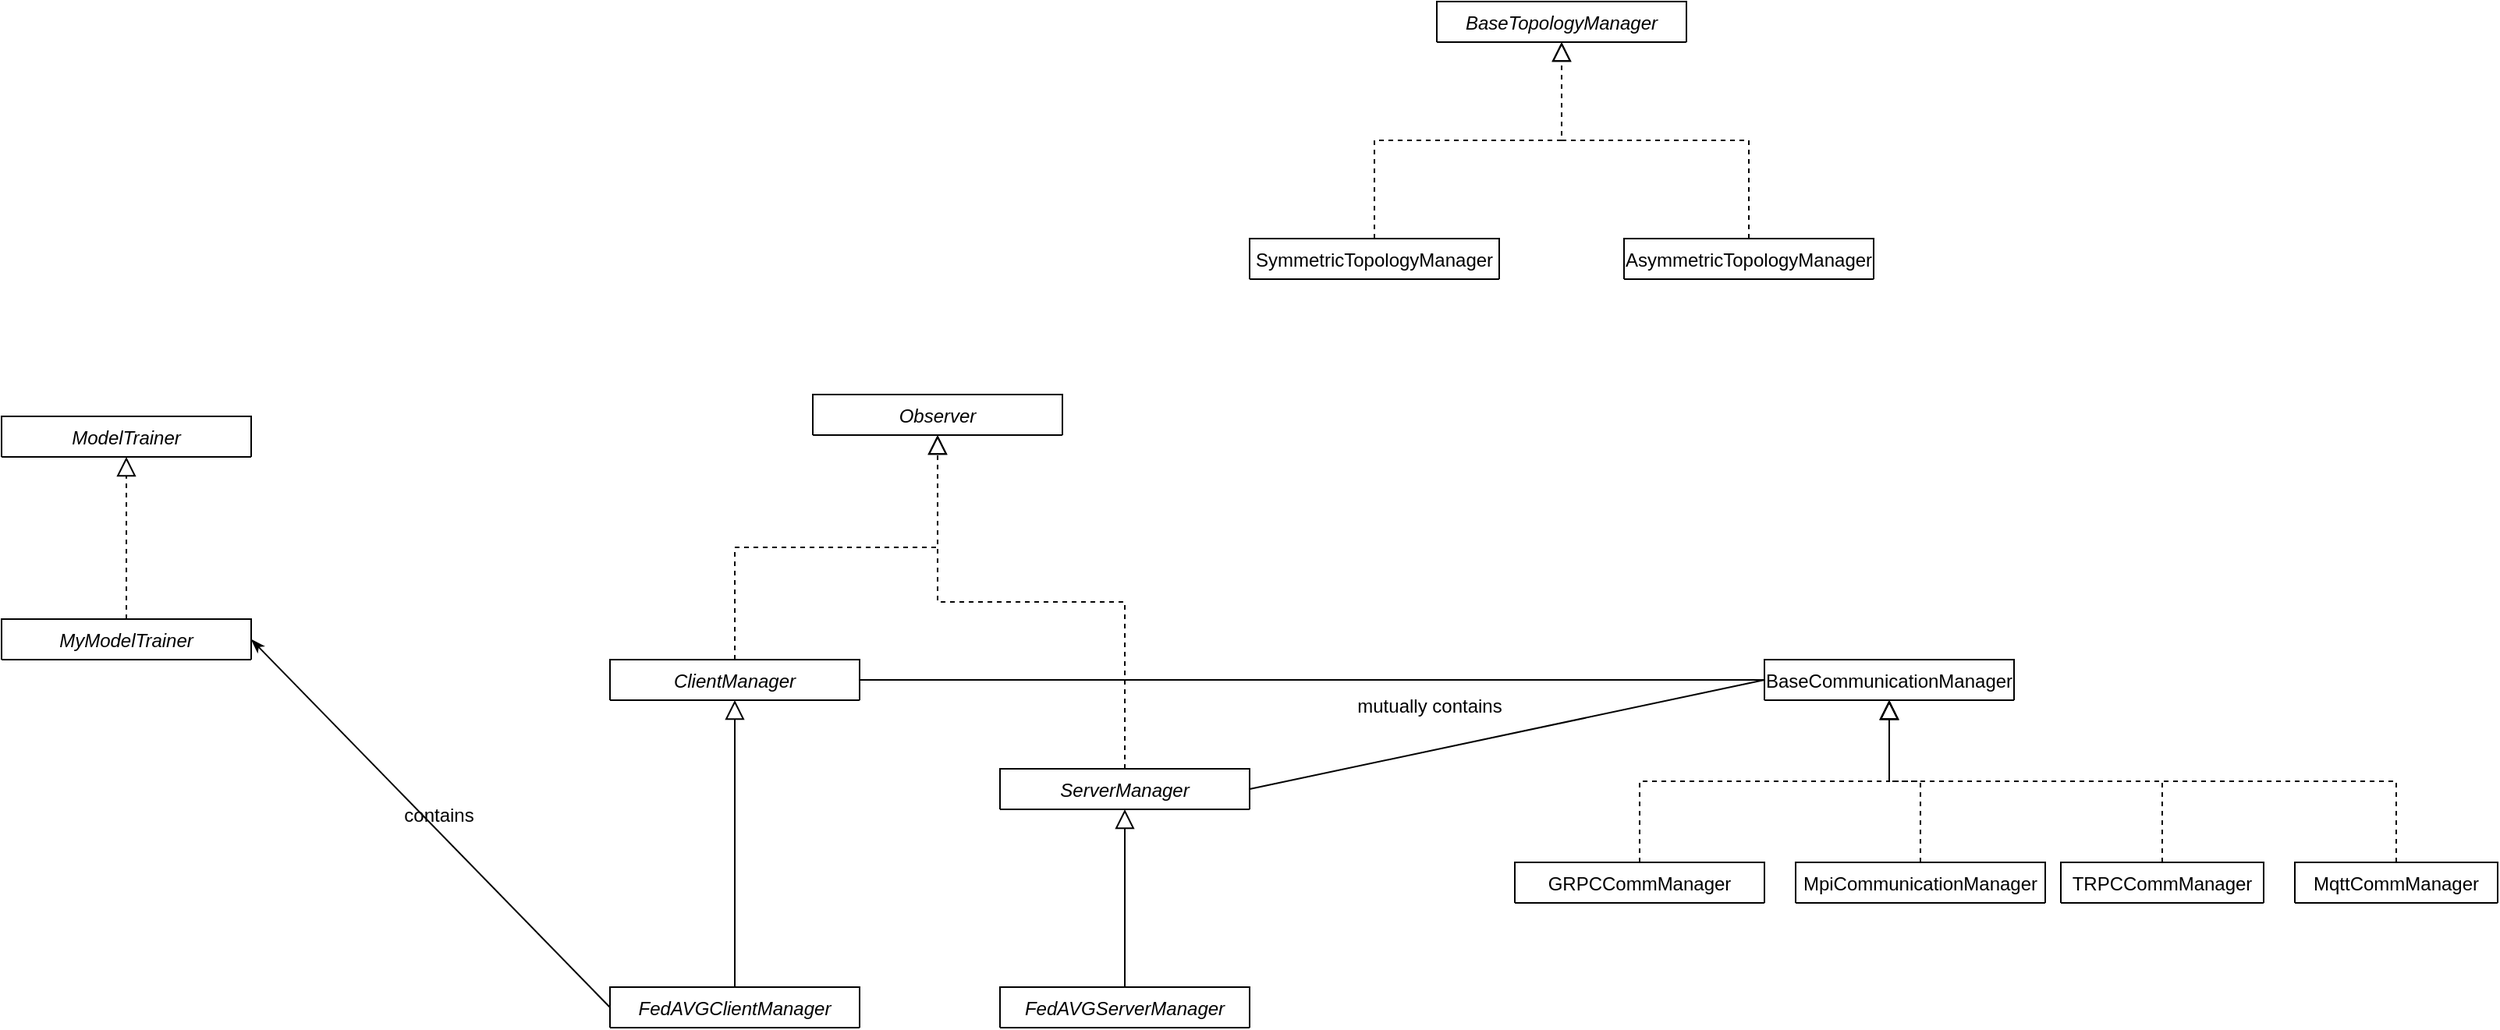 <mxfile version="15.8.6" type="github">
  <diagram id="C5RBs43oDa-KdzZeNtuy" name="Page-1">
    <mxGraphModel dx="1609" dy="468" grid="1" gridSize="10" guides="1" tooltips="1" connect="1" arrows="1" fold="1" page="1" pageScale="1" pageWidth="827" pageHeight="1169" math="0" shadow="0">
      <root>
        <mxCell id="WIyWlLk6GJQsqaUBKTNV-0" />
        <mxCell id="WIyWlLk6GJQsqaUBKTNV-1" parent="WIyWlLk6GJQsqaUBKTNV-0" />
        <mxCell id="PTaCQv_xnf1aA7OgZCq3-0" value="ModelTrainer" style="swimlane;fontStyle=2;align=center;verticalAlign=top;childLayout=stackLayout;horizontal=1;startSize=26;horizontalStack=0;resizeParent=1;resizeLast=0;collapsible=1;marginBottom=0;rounded=0;shadow=0;strokeWidth=1;" parent="WIyWlLk6GJQsqaUBKTNV-1" vertex="1" collapsed="1">
          <mxGeometry x="-440" y="764" width="160" height="26" as="geometry">
            <mxRectangle x="-400" y="710" width="160" height="290" as="alternateBounds" />
          </mxGeometry>
        </mxCell>
        <mxCell id="PTaCQv_xnf1aA7OgZCq3-1" value="model: torch.Module" style="text;align=left;verticalAlign=top;spacingLeft=4;spacingRight=4;overflow=hidden;rotatable=0;points=[[0,0.5],[1,0.5]];portConstraint=eastwest;" parent="PTaCQv_xnf1aA7OgZCq3-0" vertex="1">
          <mxGeometry y="26" width="160" height="26" as="geometry" />
        </mxCell>
        <mxCell id="PTaCQv_xnf1aA7OgZCq3-2" value="id: int" style="text;align=left;verticalAlign=top;spacingLeft=4;spacingRight=4;overflow=hidden;rotatable=0;points=[[0,0.5],[1,0.5]];portConstraint=eastwest;rounded=0;shadow=0;html=0;" parent="PTaCQv_xnf1aA7OgZCq3-0" vertex="1">
          <mxGeometry y="52" width="160" height="26" as="geometry" />
        </mxCell>
        <mxCell id="PTaCQv_xnf1aA7OgZCq3-3" value="args: dict" style="text;align=left;verticalAlign=top;spacingLeft=4;spacingRight=4;overflow=hidden;rotatable=0;points=[[0,0.5],[1,0.5]];portConstraint=eastwest;rounded=0;shadow=0;html=0;" parent="PTaCQv_xnf1aA7OgZCq3-0" vertex="1">
          <mxGeometry y="78" width="160" height="26" as="geometry" />
        </mxCell>
        <mxCell id="PTaCQv_xnf1aA7OgZCq3-4" value="" style="line;html=1;strokeWidth=1;align=left;verticalAlign=middle;spacingTop=-1;spacingLeft=3;spacingRight=3;rotatable=0;labelPosition=right;points=[];portConstraint=eastwest;" parent="PTaCQv_xnf1aA7OgZCq3-0" vertex="1">
          <mxGeometry y="104" width="160" height="8" as="geometry" />
        </mxCell>
        <mxCell id="PTaCQv_xnf1aA7OgZCq3-5" value="set_id()" style="text;align=left;verticalAlign=top;spacingLeft=4;spacingRight=4;overflow=hidden;rotatable=0;points=[[0,0.5],[1,0.5]];portConstraint=eastwest;" parent="PTaCQv_xnf1aA7OgZCq3-0" vertex="1">
          <mxGeometry y="112" width="160" height="28" as="geometry" />
        </mxCell>
        <mxCell id="PTaCQv_xnf1aA7OgZCq3-12" value="get_model_params()" style="text;align=left;verticalAlign=top;spacingLeft=4;spacingRight=4;overflow=hidden;rotatable=0;points=[[0,0.5],[1,0.5]];portConstraint=eastwest;" parent="PTaCQv_xnf1aA7OgZCq3-0" vertex="1">
          <mxGeometry y="140" width="160" height="28" as="geometry" />
        </mxCell>
        <mxCell id="PTaCQv_xnf1aA7OgZCq3-13" value="set_model_params()" style="text;align=left;verticalAlign=top;spacingLeft=4;spacingRight=4;overflow=hidden;rotatable=0;points=[[0,0.5],[1,0.5]];portConstraint=eastwest;" parent="PTaCQv_xnf1aA7OgZCq3-0" vertex="1">
          <mxGeometry y="168" width="160" height="28" as="geometry" />
        </mxCell>
        <mxCell id="PTaCQv_xnf1aA7OgZCq3-14" value="train()" style="text;align=left;verticalAlign=top;spacingLeft=4;spacingRight=4;overflow=hidden;rotatable=0;points=[[0,0.5],[1,0.5]];portConstraint=eastwest;" parent="PTaCQv_xnf1aA7OgZCq3-0" vertex="1">
          <mxGeometry y="196" width="160" height="28" as="geometry" />
        </mxCell>
        <mxCell id="PTaCQv_xnf1aA7OgZCq3-15" value="test()" style="text;align=left;verticalAlign=top;spacingLeft=4;spacingRight=4;overflow=hidden;rotatable=0;points=[[0,0.5],[1,0.5]];portConstraint=eastwest;" parent="PTaCQv_xnf1aA7OgZCq3-0" vertex="1">
          <mxGeometry y="224" width="160" height="28" as="geometry" />
        </mxCell>
        <mxCell id="PTaCQv_xnf1aA7OgZCq3-16" value="test_on_the_server()" style="text;align=left;verticalAlign=top;spacingLeft=4;spacingRight=4;overflow=hidden;rotatable=0;points=[[0,0.5],[1,0.5]];portConstraint=eastwest;" parent="PTaCQv_xnf1aA7OgZCq3-0" vertex="1">
          <mxGeometry y="252" width="160" height="28" as="geometry" />
        </mxCell>
        <mxCell id="PTaCQv_xnf1aA7OgZCq3-17" value="BaseTopologyManager" style="swimlane;fontStyle=2;align=center;verticalAlign=top;childLayout=stackLayout;horizontal=1;startSize=26;horizontalStack=0;resizeParent=1;resizeLast=0;collapsible=1;marginBottom=0;rounded=0;shadow=0;strokeWidth=1;" parent="WIyWlLk6GJQsqaUBKTNV-1" vertex="1" collapsed="1">
          <mxGeometry x="480" y="498" width="160" height="26" as="geometry">
            <mxRectangle x="480" y="498" width="160" height="172" as="alternateBounds" />
          </mxGeometry>
        </mxCell>
        <mxCell id="PTaCQv_xnf1aA7OgZCq3-21" value="" style="line;html=1;strokeWidth=1;align=left;verticalAlign=middle;spacingTop=-1;spacingLeft=3;spacingRight=3;rotatable=0;labelPosition=right;points=[];portConstraint=eastwest;" parent="PTaCQv_xnf1aA7OgZCq3-17" vertex="1">
          <mxGeometry y="26" width="160" height="8" as="geometry" />
        </mxCell>
        <mxCell id="PTaCQv_xnf1aA7OgZCq3-22" value="generate_topology()" style="text;align=left;verticalAlign=top;spacingLeft=4;spacingRight=4;overflow=hidden;rotatable=0;points=[[0,0.5],[1,0.5]];portConstraint=eastwest;" parent="PTaCQv_xnf1aA7OgZCq3-17" vertex="1">
          <mxGeometry y="34" width="160" height="26" as="geometry" />
        </mxCell>
        <mxCell id="PTaCQv_xnf1aA7OgZCq3-23" value="get_in_neighbor_idx_list()" style="text;align=left;verticalAlign=top;spacingLeft=4;spacingRight=4;overflow=hidden;rotatable=0;points=[[0,0.5],[1,0.5]];portConstraint=eastwest;" parent="PTaCQv_xnf1aA7OgZCq3-17" vertex="1">
          <mxGeometry y="60" width="160" height="26" as="geometry" />
        </mxCell>
        <mxCell id="PTaCQv_xnf1aA7OgZCq3-24" value="get_out_neighbor_idx_list()" style="text;align=left;verticalAlign=top;spacingLeft=4;spacingRight=4;overflow=hidden;rotatable=0;points=[[0,0.5],[1,0.5]];portConstraint=eastwest;" parent="PTaCQv_xnf1aA7OgZCq3-17" vertex="1">
          <mxGeometry y="86" width="160" height="26" as="geometry" />
        </mxCell>
        <mxCell id="PTaCQv_xnf1aA7OgZCq3-25" value="get_in_neighbor_weights()" style="text;align=left;verticalAlign=top;spacingLeft=4;spacingRight=4;overflow=hidden;rotatable=0;points=[[0,0.5],[1,0.5]];portConstraint=eastwest;" parent="PTaCQv_xnf1aA7OgZCq3-17" vertex="1">
          <mxGeometry y="112" width="160" height="26" as="geometry" />
        </mxCell>
        <mxCell id="PTaCQv_xnf1aA7OgZCq3-26" value="get_out_neighbor_weights()" style="text;align=left;verticalAlign=top;spacingLeft=4;spacingRight=4;overflow=hidden;rotatable=0;points=[[0,0.5],[1,0.5]];portConstraint=eastwest;" parent="PTaCQv_xnf1aA7OgZCq3-17" vertex="1">
          <mxGeometry y="138" width="160" height="26" as="geometry" />
        </mxCell>
        <mxCell id="PTaCQv_xnf1aA7OgZCq3-27" value="SymmetricTopologyManager" style="swimlane;fontStyle=0;align=center;verticalAlign=top;childLayout=stackLayout;horizontal=1;startSize=26;horizontalStack=0;resizeParent=1;resizeLast=0;collapsible=1;marginBottom=0;rounded=0;shadow=0;strokeWidth=1;" parent="WIyWlLk6GJQsqaUBKTNV-1" vertex="1" collapsed="1">
          <mxGeometry x="360" y="650" width="160" height="26" as="geometry">
            <mxRectangle x="360" y="650" width="160" height="120" as="alternateBounds" />
          </mxGeometry>
        </mxCell>
        <mxCell id="PTaCQv_xnf1aA7OgZCq3-28" value="n: int" style="text;align=left;verticalAlign=top;spacingLeft=4;spacingRight=4;overflow=hidden;rotatable=0;points=[[0,0.5],[1,0.5]];portConstraint=eastwest;" parent="PTaCQv_xnf1aA7OgZCq3-27" vertex="1">
          <mxGeometry y="26" width="160" height="26" as="geometry" />
        </mxCell>
        <mxCell id="PTaCQv_xnf1aA7OgZCq3-29" value="neighbor_num: int" style="text;align=left;verticalAlign=top;spacingLeft=4;spacingRight=4;overflow=hidden;rotatable=0;points=[[0,0.5],[1,0.5]];portConstraint=eastwest;rounded=0;shadow=0;html=0;" parent="PTaCQv_xnf1aA7OgZCq3-27" vertex="1">
          <mxGeometry y="52" width="160" height="26" as="geometry" />
        </mxCell>
        <mxCell id="PTaCQv_xnf1aA7OgZCq3-40" value="topology: 2d-array" style="text;align=left;verticalAlign=top;spacingLeft=4;spacingRight=4;overflow=hidden;rotatable=0;points=[[0,0.5],[1,0.5]];portConstraint=eastwest;rounded=0;shadow=0;html=0;" parent="PTaCQv_xnf1aA7OgZCq3-27" vertex="1">
          <mxGeometry y="78" width="160" height="26" as="geometry" />
        </mxCell>
        <mxCell id="PTaCQv_xnf1aA7OgZCq3-30" value="" style="line;html=1;strokeWidth=1;align=left;verticalAlign=middle;spacingTop=-1;spacingLeft=3;spacingRight=3;rotatable=0;labelPosition=right;points=[];portConstraint=eastwest;" parent="PTaCQv_xnf1aA7OgZCq3-27" vertex="1">
          <mxGeometry y="104" width="160" height="16" as="geometry" />
        </mxCell>
        <mxCell id="PTaCQv_xnf1aA7OgZCq3-33" value="" style="endArrow=block;endSize=10;endFill=0;shadow=0;strokeWidth=1;rounded=0;edgeStyle=elbowEdgeStyle;elbow=vertical;exitX=0.5;exitY=0;exitDx=0;exitDy=0;entryX=0.5;entryY=1;entryDx=0;entryDy=0;dashed=1;" parent="WIyWlLk6GJQsqaUBKTNV-1" source="PTaCQv_xnf1aA7OgZCq3-27" target="PTaCQv_xnf1aA7OgZCq3-17" edge="1">
          <mxGeometry width="160" relative="1" as="geometry">
            <mxPoint x="460" y="626" as="sourcePoint" />
            <mxPoint x="560" y="524" as="targetPoint" />
          </mxGeometry>
        </mxCell>
        <mxCell id="PTaCQv_xnf1aA7OgZCq3-41" value="AsymmetricTopologyManager" style="swimlane;fontStyle=0;align=center;verticalAlign=top;childLayout=stackLayout;horizontal=1;startSize=26;horizontalStack=0;resizeParent=1;resizeLast=0;collapsible=1;marginBottom=0;rounded=0;shadow=0;strokeWidth=1;" parent="WIyWlLk6GJQsqaUBKTNV-1" vertex="1" collapsed="1">
          <mxGeometry x="600" y="650" width="160" height="26" as="geometry">
            <mxRectangle x="620" y="650" width="180" height="150" as="alternateBounds" />
          </mxGeometry>
        </mxCell>
        <mxCell id="PTaCQv_xnf1aA7OgZCq3-42" value="n: int" style="text;align=left;verticalAlign=top;spacingLeft=4;spacingRight=4;overflow=hidden;rotatable=0;points=[[0,0.5],[1,0.5]];portConstraint=eastwest;" parent="PTaCQv_xnf1aA7OgZCq3-41" vertex="1">
          <mxGeometry y="26" width="160" height="26" as="geometry" />
        </mxCell>
        <mxCell id="PTaCQv_xnf1aA7OgZCq3-43" value="undirected_neighbor_num: int" style="text;align=left;verticalAlign=top;spacingLeft=4;spacingRight=4;overflow=hidden;rotatable=0;points=[[0,0.5],[1,0.5]];portConstraint=eastwest;rounded=0;shadow=0;html=0;" parent="PTaCQv_xnf1aA7OgZCq3-41" vertex="1">
          <mxGeometry y="52" width="160" height="26" as="geometry" />
        </mxCell>
        <mxCell id="PTaCQv_xnf1aA7OgZCq3-44" value="out_directed_neighbor: int" style="text;align=left;verticalAlign=top;spacingLeft=4;spacingRight=4;overflow=hidden;rotatable=0;points=[[0,0.5],[1,0.5]];portConstraint=eastwest;rounded=0;shadow=0;html=0;" parent="PTaCQv_xnf1aA7OgZCq3-41" vertex="1">
          <mxGeometry y="78" width="160" height="26" as="geometry" />
        </mxCell>
        <mxCell id="PTaCQv_xnf1aA7OgZCq3-46" value="topology: 2d-array" style="text;align=left;verticalAlign=top;spacingLeft=4;spacingRight=4;overflow=hidden;rotatable=0;points=[[0,0.5],[1,0.5]];portConstraint=eastwest;rounded=0;shadow=0;html=0;" parent="PTaCQv_xnf1aA7OgZCq3-41" vertex="1">
          <mxGeometry y="104" width="160" height="26" as="geometry" />
        </mxCell>
        <mxCell id="PTaCQv_xnf1aA7OgZCq3-45" value="" style="line;html=1;strokeWidth=1;align=left;verticalAlign=middle;spacingTop=-1;spacingLeft=3;spacingRight=3;rotatable=0;labelPosition=right;points=[];portConstraint=eastwest;" parent="PTaCQv_xnf1aA7OgZCq3-41" vertex="1">
          <mxGeometry y="130" width="160" height="10" as="geometry" />
        </mxCell>
        <mxCell id="PTaCQv_xnf1aA7OgZCq3-49" value="" style="endArrow=block;endSize=10;endFill=0;shadow=0;strokeWidth=1;rounded=0;edgeStyle=elbowEdgeStyle;elbow=vertical;entryX=0.5;entryY=1;entryDx=0;entryDy=0;exitX=0.5;exitY=0;exitDx=0;exitDy=0;dashed=1;" parent="WIyWlLk6GJQsqaUBKTNV-1" source="PTaCQv_xnf1aA7OgZCq3-41" target="PTaCQv_xnf1aA7OgZCq3-17" edge="1">
          <mxGeometry width="160" relative="1" as="geometry">
            <mxPoint x="760" y="532" as="sourcePoint" />
            <mxPoint x="650" y="430" as="targetPoint" />
          </mxGeometry>
        </mxCell>
        <mxCell id="PTaCQv_xnf1aA7OgZCq3-51" value="Observer" style="swimlane;fontStyle=2;align=center;verticalAlign=top;childLayout=stackLayout;horizontal=1;startSize=26;horizontalStack=0;resizeParent=1;resizeLast=0;collapsible=1;marginBottom=0;rounded=0;shadow=0;strokeWidth=1;" parent="WIyWlLk6GJQsqaUBKTNV-1" vertex="1" collapsed="1">
          <mxGeometry x="80" y="750" width="160" height="26" as="geometry">
            <mxRectangle x="80" y="750" width="280" height="70" as="alternateBounds" />
          </mxGeometry>
        </mxCell>
        <mxCell id="PTaCQv_xnf1aA7OgZCq3-55" value="" style="line;html=1;strokeWidth=1;align=left;verticalAlign=middle;spacingTop=-1;spacingLeft=3;spacingRight=3;rotatable=0;labelPosition=right;points=[];portConstraint=eastwest;" parent="PTaCQv_xnf1aA7OgZCq3-51" vertex="1">
          <mxGeometry y="26" width="160" height="8" as="geometry" />
        </mxCell>
        <mxCell id="PTaCQv_xnf1aA7OgZCq3-56" value="receive_message(msg_type, msg_params): none" style="text;align=left;verticalAlign=top;spacingLeft=4;spacingRight=4;overflow=hidden;rotatable=0;points=[[0,0.5],[1,0.5]];portConstraint=eastwest;" parent="PTaCQv_xnf1aA7OgZCq3-51" vertex="1">
          <mxGeometry y="34" width="160" height="26" as="geometry" />
        </mxCell>
        <mxCell id="Qpw3DidLV93G0ue6ns1y-76" style="edgeStyle=none;rounded=0;orthogonalLoop=1;jettySize=auto;html=1;exitX=1;exitY=0.5;exitDx=0;exitDy=0;entryX=0;entryY=0.5;entryDx=0;entryDy=0;endArrow=none;endFill=0;" edge="1" parent="WIyWlLk6GJQsqaUBKTNV-1" source="PTaCQv_xnf1aA7OgZCq3-57" target="Qpw3DidLV93G0ue6ns1y-15">
          <mxGeometry relative="1" as="geometry" />
        </mxCell>
        <mxCell id="PTaCQv_xnf1aA7OgZCq3-57" value="ClientManager" style="swimlane;fontStyle=2;align=center;verticalAlign=top;childLayout=stackLayout;horizontal=1;startSize=26;horizontalStack=0;resizeParent=1;resizeLast=0;collapsible=1;marginBottom=0;rounded=0;shadow=0;strokeWidth=1;" parent="WIyWlLk6GJQsqaUBKTNV-1" vertex="1" collapsed="1">
          <mxGeometry x="-50" y="920" width="160" height="26" as="geometry">
            <mxRectangle x="-50" y="920" width="250" height="420" as="alternateBounds" />
          </mxGeometry>
        </mxCell>
        <mxCell id="PTaCQv_xnf1aA7OgZCq3-58" value="args: dict" style="text;align=left;verticalAlign=top;spacingLeft=4;spacingRight=4;overflow=hidden;rotatable=0;points=[[0,0.5],[1,0.5]];portConstraint=eastwest;" parent="PTaCQv_xnf1aA7OgZCq3-57" vertex="1">
          <mxGeometry y="26" width="160" height="26" as="geometry" />
        </mxCell>
        <mxCell id="PTaCQv_xnf1aA7OgZCq3-59" value="size: int" style="text;align=left;verticalAlign=top;spacingLeft=4;spacingRight=4;overflow=hidden;rotatable=0;points=[[0,0.5],[1,0.5]];portConstraint=eastwest;rounded=0;shadow=0;html=0;" parent="PTaCQv_xnf1aA7OgZCq3-57" vertex="1">
          <mxGeometry y="52" width="160" height="26" as="geometry" />
        </mxCell>
        <mxCell id="PTaCQv_xnf1aA7OgZCq3-60" value="rank: int" style="text;align=left;verticalAlign=top;spacingLeft=4;spacingRight=4;overflow=hidden;rotatable=0;points=[[0,0.5],[1,0.5]];portConstraint=eastwest;rounded=0;shadow=0;html=0;" parent="PTaCQv_xnf1aA7OgZCq3-57" vertex="1">
          <mxGeometry y="78" width="160" height="26" as="geometry" />
        </mxCell>
        <mxCell id="PTaCQv_xnf1aA7OgZCq3-64" value="backend: str" style="text;align=left;verticalAlign=top;spacingLeft=4;spacingRight=4;overflow=hidden;rotatable=0;points=[[0,0.5],[1,0.5]];portConstraint=eastwest;rounded=0;shadow=0;html=0;" parent="PTaCQv_xnf1aA7OgZCq3-57" vertex="1">
          <mxGeometry y="104" width="160" height="26" as="geometry" />
        </mxCell>
        <mxCell id="PTaCQv_xnf1aA7OgZCq3-72" value="com_manager: obj" style="text;align=left;verticalAlign=top;spacingLeft=4;spacingRight=4;overflow=hidden;rotatable=0;points=[[0,0.5],[1,0.5]];portConstraint=eastwest;rounded=0;shadow=0;html=0;" parent="PTaCQv_xnf1aA7OgZCq3-57" vertex="1">
          <mxGeometry y="130" width="160" height="26" as="geometry" />
        </mxCell>
        <mxCell id="PTaCQv_xnf1aA7OgZCq3-73" value="message_handler_dict: dict" style="text;align=left;verticalAlign=top;spacingLeft=4;spacingRight=4;overflow=hidden;rotatable=0;points=[[0,0.5],[1,0.5]];portConstraint=eastwest;rounded=0;shadow=0;html=0;" parent="PTaCQv_xnf1aA7OgZCq3-57" vertex="1">
          <mxGeometry y="156" width="160" height="26" as="geometry" />
        </mxCell>
        <mxCell id="PTaCQv_xnf1aA7OgZCq3-61" value="" style="line;html=1;strokeWidth=1;align=left;verticalAlign=middle;spacingTop=-1;spacingLeft=3;spacingRight=3;rotatable=0;labelPosition=right;points=[];portConstraint=eastwest;" parent="PTaCQv_xnf1aA7OgZCq3-57" vertex="1">
          <mxGeometry y="182" width="160" height="8" as="geometry" />
        </mxCell>
        <mxCell id="PTaCQv_xnf1aA7OgZCq3-62" value="run(): none" style="text;align=left;verticalAlign=top;spacingLeft=4;spacingRight=4;overflow=hidden;rotatable=0;points=[[0,0.5],[1,0.5]];portConstraint=eastwest;" parent="PTaCQv_xnf1aA7OgZCq3-57" vertex="1">
          <mxGeometry y="190" width="160" height="30" as="geometry" />
        </mxCell>
        <mxCell id="PTaCQv_xnf1aA7OgZCq3-74" value="get_sender_id(): int" style="text;align=left;verticalAlign=top;spacingLeft=4;spacingRight=4;overflow=hidden;rotatable=0;points=[[0,0.5],[1,0.5]];portConstraint=eastwest;" parent="PTaCQv_xnf1aA7OgZCq3-57" vertex="1">
          <mxGeometry y="220" width="160" height="30" as="geometry" />
        </mxCell>
        <mxCell id="PTaCQv_xnf1aA7OgZCq3-75" value="receive_message(&#xa;    msg_type, &#xa;    msg_params): none" style="text;align=left;verticalAlign=top;spacingLeft=4;spacingRight=4;overflow=hidden;rotatable=0;points=[[0,0.5],[1,0.5]];portConstraint=eastwest;" parent="PTaCQv_xnf1aA7OgZCq3-57" vertex="1">
          <mxGeometry y="250" width="160" height="60" as="geometry" />
        </mxCell>
        <mxCell id="PTaCQv_xnf1aA7OgZCq3-76" value="send_message(&#xa;    message): none" style="text;align=left;verticalAlign=top;spacingLeft=4;spacingRight=4;overflow=hidden;rotatable=0;points=[[0,0.5],[1,0.5]];portConstraint=eastwest;" parent="PTaCQv_xnf1aA7OgZCq3-57" vertex="1">
          <mxGeometry y="310" width="160" height="40" as="geometry" />
        </mxCell>
        <mxCell id="PTaCQv_xnf1aA7OgZCq3-77" value="register_message_receive_handlers(): none" style="text;align=left;verticalAlign=top;spacingLeft=4;spacingRight=4;overflow=hidden;rotatable=0;points=[[0,0.5],[1,0.5]];portConstraint=eastwest;" parent="PTaCQv_xnf1aA7OgZCq3-57" vertex="1">
          <mxGeometry y="350" width="160" height="30" as="geometry" />
        </mxCell>
        <mxCell id="PTaCQv_xnf1aA7OgZCq3-78" value="finish(): none" style="text;align=left;verticalAlign=top;spacingLeft=4;spacingRight=4;overflow=hidden;rotatable=0;points=[[0,0.5],[1,0.5]];portConstraint=eastwest;" parent="PTaCQv_xnf1aA7OgZCq3-57" vertex="1">
          <mxGeometry y="380" width="160" height="30" as="geometry" />
        </mxCell>
        <mxCell id="PTaCQv_xnf1aA7OgZCq3-63" value="" style="endArrow=block;endSize=10;endFill=0;shadow=0;strokeWidth=1;rounded=0;edgeStyle=elbowEdgeStyle;elbow=vertical;exitX=0.5;exitY=0;exitDx=0;exitDy=0;entryX=0.5;entryY=1;entryDx=0;entryDy=0;dashed=1;" parent="WIyWlLk6GJQsqaUBKTNV-1" source="PTaCQv_xnf1aA7OgZCq3-57" target="PTaCQv_xnf1aA7OgZCq3-51" edge="1">
          <mxGeometry width="160" relative="1" as="geometry">
            <mxPoint x="430" y="966" as="sourcePoint" />
            <mxPoint x="550" y="840" as="targetPoint" />
          </mxGeometry>
        </mxCell>
        <mxCell id="Qpw3DidLV93G0ue6ns1y-77" style="edgeStyle=none;rounded=0;orthogonalLoop=1;jettySize=auto;html=1;exitX=1;exitY=0.5;exitDx=0;exitDy=0;entryX=0;entryY=0.5;entryDx=0;entryDy=0;endArrow=none;endFill=0;" edge="1" parent="WIyWlLk6GJQsqaUBKTNV-1" source="Qpw3DidLV93G0ue6ns1y-0" target="Qpw3DidLV93G0ue6ns1y-15">
          <mxGeometry relative="1" as="geometry" />
        </mxCell>
        <mxCell id="Qpw3DidLV93G0ue6ns1y-0" value="ServerManager" style="swimlane;fontStyle=2;align=center;verticalAlign=top;childLayout=stackLayout;horizontal=1;startSize=26;horizontalStack=0;resizeParent=1;resizeLast=0;collapsible=1;marginBottom=0;rounded=0;shadow=0;strokeWidth=1;" vertex="1" collapsed="1" parent="WIyWlLk6GJQsqaUBKTNV-1">
          <mxGeometry x="200" y="990" width="160" height="26" as="geometry">
            <mxRectangle x="200" y="990" width="250" height="420" as="alternateBounds" />
          </mxGeometry>
        </mxCell>
        <mxCell id="Qpw3DidLV93G0ue6ns1y-1" value="args: dict" style="text;align=left;verticalAlign=top;spacingLeft=4;spacingRight=4;overflow=hidden;rotatable=0;points=[[0,0.5],[1,0.5]];portConstraint=eastwest;" vertex="1" parent="Qpw3DidLV93G0ue6ns1y-0">
          <mxGeometry y="26" width="160" height="26" as="geometry" />
        </mxCell>
        <mxCell id="Qpw3DidLV93G0ue6ns1y-2" value="size: int" style="text;align=left;verticalAlign=top;spacingLeft=4;spacingRight=4;overflow=hidden;rotatable=0;points=[[0,0.5],[1,0.5]];portConstraint=eastwest;rounded=0;shadow=0;html=0;" vertex="1" parent="Qpw3DidLV93G0ue6ns1y-0">
          <mxGeometry y="52" width="160" height="26" as="geometry" />
        </mxCell>
        <mxCell id="Qpw3DidLV93G0ue6ns1y-3" value="rank: int" style="text;align=left;verticalAlign=top;spacingLeft=4;spacingRight=4;overflow=hidden;rotatable=0;points=[[0,0.5],[1,0.5]];portConstraint=eastwest;rounded=0;shadow=0;html=0;" vertex="1" parent="Qpw3DidLV93G0ue6ns1y-0">
          <mxGeometry y="78" width="160" height="26" as="geometry" />
        </mxCell>
        <mxCell id="Qpw3DidLV93G0ue6ns1y-4" value="backend: str" style="text;align=left;verticalAlign=top;spacingLeft=4;spacingRight=4;overflow=hidden;rotatable=0;points=[[0,0.5],[1,0.5]];portConstraint=eastwest;rounded=0;shadow=0;html=0;" vertex="1" parent="Qpw3DidLV93G0ue6ns1y-0">
          <mxGeometry y="104" width="160" height="26" as="geometry" />
        </mxCell>
        <mxCell id="Qpw3DidLV93G0ue6ns1y-5" value="com_manager: obj" style="text;align=left;verticalAlign=top;spacingLeft=4;spacingRight=4;overflow=hidden;rotatable=0;points=[[0,0.5],[1,0.5]];portConstraint=eastwest;rounded=0;shadow=0;html=0;" vertex="1" parent="Qpw3DidLV93G0ue6ns1y-0">
          <mxGeometry y="130" width="160" height="26" as="geometry" />
        </mxCell>
        <mxCell id="Qpw3DidLV93G0ue6ns1y-6" value="message_handler_dict: dict" style="text;align=left;verticalAlign=top;spacingLeft=4;spacingRight=4;overflow=hidden;rotatable=0;points=[[0,0.5],[1,0.5]];portConstraint=eastwest;rounded=0;shadow=0;html=0;" vertex="1" parent="Qpw3DidLV93G0ue6ns1y-0">
          <mxGeometry y="156" width="160" height="26" as="geometry" />
        </mxCell>
        <mxCell id="Qpw3DidLV93G0ue6ns1y-7" value="" style="line;html=1;strokeWidth=1;align=left;verticalAlign=middle;spacingTop=-1;spacingLeft=3;spacingRight=3;rotatable=0;labelPosition=right;points=[];portConstraint=eastwest;" vertex="1" parent="Qpw3DidLV93G0ue6ns1y-0">
          <mxGeometry y="182" width="160" height="8" as="geometry" />
        </mxCell>
        <mxCell id="Qpw3DidLV93G0ue6ns1y-8" value="run(): none" style="text;align=left;verticalAlign=top;spacingLeft=4;spacingRight=4;overflow=hidden;rotatable=0;points=[[0,0.5],[1,0.5]];portConstraint=eastwest;" vertex="1" parent="Qpw3DidLV93G0ue6ns1y-0">
          <mxGeometry y="190" width="160" height="30" as="geometry" />
        </mxCell>
        <mxCell id="Qpw3DidLV93G0ue6ns1y-9" value="get_sender_id(): int" style="text;align=left;verticalAlign=top;spacingLeft=4;spacingRight=4;overflow=hidden;rotatable=0;points=[[0,0.5],[1,0.5]];portConstraint=eastwest;" vertex="1" parent="Qpw3DidLV93G0ue6ns1y-0">
          <mxGeometry y="220" width="160" height="30" as="geometry" />
        </mxCell>
        <mxCell id="Qpw3DidLV93G0ue6ns1y-10" value="receive_message(&#xa;    msg_type, &#xa;    msg_params): none" style="text;align=left;verticalAlign=top;spacingLeft=4;spacingRight=4;overflow=hidden;rotatable=0;points=[[0,0.5],[1,0.5]];portConstraint=eastwest;" vertex="1" parent="Qpw3DidLV93G0ue6ns1y-0">
          <mxGeometry y="250" width="160" height="60" as="geometry" />
        </mxCell>
        <mxCell id="Qpw3DidLV93G0ue6ns1y-11" value="send_message(&#xa;    message): none" style="text;align=left;verticalAlign=top;spacingLeft=4;spacingRight=4;overflow=hidden;rotatable=0;points=[[0,0.5],[1,0.5]];portConstraint=eastwest;" vertex="1" parent="Qpw3DidLV93G0ue6ns1y-0">
          <mxGeometry y="310" width="160" height="40" as="geometry" />
        </mxCell>
        <mxCell id="Qpw3DidLV93G0ue6ns1y-12" value="register_message_receive_handlers(): none" style="text;align=left;verticalAlign=top;spacingLeft=4;spacingRight=4;overflow=hidden;rotatable=0;points=[[0,0.5],[1,0.5]];portConstraint=eastwest;" vertex="1" parent="Qpw3DidLV93G0ue6ns1y-0">
          <mxGeometry y="350" width="160" height="30" as="geometry" />
        </mxCell>
        <mxCell id="Qpw3DidLV93G0ue6ns1y-13" value="finish(): none" style="text;align=left;verticalAlign=top;spacingLeft=4;spacingRight=4;overflow=hidden;rotatable=0;points=[[0,0.5],[1,0.5]];portConstraint=eastwest;" vertex="1" parent="Qpw3DidLV93G0ue6ns1y-0">
          <mxGeometry y="380" width="160" height="30" as="geometry" />
        </mxCell>
        <mxCell id="Qpw3DidLV93G0ue6ns1y-14" value="" style="endArrow=block;endSize=10;endFill=0;shadow=0;strokeWidth=1;rounded=0;edgeStyle=elbowEdgeStyle;elbow=vertical;exitX=0.5;exitY=0;exitDx=0;exitDy=0;dashed=1;entryX=0.5;entryY=1;entryDx=0;entryDy=0;" edge="1" parent="WIyWlLk6GJQsqaUBKTNV-1" source="Qpw3DidLV93G0ue6ns1y-0" target="PTaCQv_xnf1aA7OgZCq3-51">
          <mxGeometry width="160" relative="1" as="geometry">
            <mxPoint x="35" y="920" as="sourcePoint" />
            <mxPoint x="330" y="840" as="targetPoint" />
          </mxGeometry>
        </mxCell>
        <mxCell id="Qpw3DidLV93G0ue6ns1y-15" value="BaseCommunicationManager" style="swimlane;fontStyle=0;align=center;verticalAlign=top;childLayout=stackLayout;horizontal=1;startSize=26;horizontalStack=0;resizeParent=1;resizeLast=0;collapsible=1;marginBottom=0;rounded=0;shadow=0;strokeWidth=1;" vertex="1" collapsed="1" parent="WIyWlLk6GJQsqaUBKTNV-1">
          <mxGeometry x="690" y="920" width="160" height="26" as="geometry">
            <mxRectangle x="540" y="780" width="250" height="170" as="alternateBounds" />
          </mxGeometry>
        </mxCell>
        <mxCell id="Qpw3DidLV93G0ue6ns1y-21" value="" style="line;html=1;strokeWidth=1;align=left;verticalAlign=middle;spacingTop=-1;spacingLeft=3;spacingRight=3;rotatable=0;labelPosition=right;points=[];portConstraint=eastwest;" vertex="1" parent="Qpw3DidLV93G0ue6ns1y-15">
          <mxGeometry y="26" width="160" height="8" as="geometry" />
        </mxCell>
        <mxCell id="Qpw3DidLV93G0ue6ns1y-22" value="send_message(msg: Message): none" style="text;align=left;verticalAlign=top;spacingLeft=4;spacingRight=4;overflow=hidden;rotatable=0;points=[[0,0.5],[1,0.5]];portConstraint=eastwest;" vertex="1" parent="Qpw3DidLV93G0ue6ns1y-15">
          <mxGeometry y="34" width="160" height="26" as="geometry" />
        </mxCell>
        <mxCell id="Qpw3DidLV93G0ue6ns1y-23" value="add_observer(observer: Observer): none" style="text;align=left;verticalAlign=top;spacingLeft=4;spacingRight=4;overflow=hidden;rotatable=0;points=[[0,0.5],[1,0.5]];portConstraint=eastwest;" vertex="1" parent="Qpw3DidLV93G0ue6ns1y-15">
          <mxGeometry y="60" width="160" height="26" as="geometry" />
        </mxCell>
        <mxCell id="Qpw3DidLV93G0ue6ns1y-24" value="remove_observer(observer: Observer): none" style="text;align=left;verticalAlign=top;spacingLeft=4;spacingRight=4;overflow=hidden;rotatable=0;points=[[0,0.5],[1,0.5]];portConstraint=eastwest;" vertex="1" parent="Qpw3DidLV93G0ue6ns1y-15">
          <mxGeometry y="86" width="160" height="26" as="geometry" />
        </mxCell>
        <mxCell id="Qpw3DidLV93G0ue6ns1y-25" value="handle_receive_message()" style="text;align=left;verticalAlign=top;spacingLeft=4;spacingRight=4;overflow=hidden;rotatable=0;points=[[0,0.5],[1,0.5]];portConstraint=eastwest;" vertex="1" parent="Qpw3DidLV93G0ue6ns1y-15">
          <mxGeometry y="112" width="160" height="26" as="geometry" />
        </mxCell>
        <mxCell id="Qpw3DidLV93G0ue6ns1y-26" value="stop_receive_message()" style="text;align=left;verticalAlign=top;spacingLeft=4;spacingRight=4;overflow=hidden;rotatable=0;points=[[0,0.5],[1,0.5]];portConstraint=eastwest;" vertex="1" parent="Qpw3DidLV93G0ue6ns1y-15">
          <mxGeometry y="138" width="160" height="26" as="geometry" />
        </mxCell>
        <mxCell id="Qpw3DidLV93G0ue6ns1y-27" value="GRPCCommManager" style="swimlane;fontStyle=0;align=center;verticalAlign=top;childLayout=stackLayout;horizontal=1;startSize=26;horizontalStack=0;resizeParent=1;resizeLast=0;collapsible=1;marginBottom=0;rounded=0;shadow=0;strokeWidth=1;" vertex="1" collapsed="1" parent="WIyWlLk6GJQsqaUBKTNV-1">
          <mxGeometry x="530" y="1050" width="160" height="26" as="geometry">
            <mxRectangle x="530" y="1050" width="250" height="510" as="alternateBounds" />
          </mxGeometry>
        </mxCell>
        <mxCell id="Qpw3DidLV93G0ue6ns1y-35" value="host: str" style="text;align=left;verticalAlign=top;spacingLeft=4;spacingRight=4;overflow=hidden;rotatable=0;points=[[0,0.5],[1,0.5]];portConstraint=eastwest;" vertex="1" parent="Qpw3DidLV93G0ue6ns1y-27">
          <mxGeometry y="26" width="160" height="26" as="geometry" />
        </mxCell>
        <mxCell id="Qpw3DidLV93G0ue6ns1y-36" value="port: str" style="text;align=left;verticalAlign=top;spacingLeft=4;spacingRight=4;overflow=hidden;rotatable=0;points=[[0,0.5],[1,0.5]];portConstraint=eastwest;" vertex="1" parent="Qpw3DidLV93G0ue6ns1y-27">
          <mxGeometry y="52" width="160" height="26" as="geometry" />
        </mxCell>
        <mxCell id="Qpw3DidLV93G0ue6ns1y-37" value="_topic: str" style="text;align=left;verticalAlign=top;spacingLeft=4;spacingRight=4;overflow=hidden;rotatable=0;points=[[0,0.5],[1,0.5]];portConstraint=eastwest;" vertex="1" parent="Qpw3DidLV93G0ue6ns1y-27">
          <mxGeometry y="78" width="160" height="26" as="geometry" />
        </mxCell>
        <mxCell id="Qpw3DidLV93G0ue6ns1y-38" value="client_id: int" style="text;align=left;verticalAlign=top;spacingLeft=4;spacingRight=4;overflow=hidden;rotatable=0;points=[[0,0.5],[1,0.5]];portConstraint=eastwest;" vertex="1" parent="Qpw3DidLV93G0ue6ns1y-27">
          <mxGeometry y="104" width="160" height="26" as="geometry" />
        </mxCell>
        <mxCell id="Qpw3DidLV93G0ue6ns1y-39" value="client_num: int" style="text;align=left;verticalAlign=top;spacingLeft=4;spacingRight=4;overflow=hidden;rotatable=0;points=[[0,0.5],[1,0.5]];portConstraint=eastwest;" vertex="1" parent="Qpw3DidLV93G0ue6ns1y-27">
          <mxGeometry y="130" width="160" height="26" as="geometry" />
        </mxCell>
        <mxCell id="Qpw3DidLV93G0ue6ns1y-40" value="_observers: list[Observer]" style="text;align=left;verticalAlign=top;spacingLeft=4;spacingRight=4;overflow=hidden;rotatable=0;points=[[0,0.5],[1,0.5]];portConstraint=eastwest;" vertex="1" parent="Qpw3DidLV93G0ue6ns1y-27">
          <mxGeometry y="156" width="160" height="26" as="geometry" />
        </mxCell>
        <mxCell id="Qpw3DidLV93G0ue6ns1y-41" value="grpc_server: obj" style="text;align=left;verticalAlign=top;spacingLeft=4;spacingRight=4;overflow=hidden;rotatable=0;points=[[0,0.5],[1,0.5]];portConstraint=eastwest;" vertex="1" parent="Qpw3DidLV93G0ue6ns1y-27">
          <mxGeometry y="182" width="160" height="26" as="geometry" />
        </mxCell>
        <mxCell id="Qpw3DidLV93G0ue6ns1y-42" value="grpc_servicer: obj" style="text;align=left;verticalAlign=top;spacingLeft=4;spacingRight=4;overflow=hidden;rotatable=0;points=[[0,0.5],[1,0.5]];portConstraint=eastwest;" vertex="1" parent="Qpw3DidLV93G0ue6ns1y-27">
          <mxGeometry y="208" width="160" height="26" as="geometry" />
        </mxCell>
        <mxCell id="Qpw3DidLV93G0ue6ns1y-43" value="ip_config: dict" style="text;align=left;verticalAlign=top;spacingLeft=4;spacingRight=4;overflow=hidden;rotatable=0;points=[[0,0.5],[1,0.5]];portConstraint=eastwest;" vertex="1" parent="Qpw3DidLV93G0ue6ns1y-27">
          <mxGeometry y="234" width="160" height="26" as="geometry" />
        </mxCell>
        <mxCell id="Qpw3DidLV93G0ue6ns1y-44" value="is_running: bool" style="text;align=left;verticalAlign=top;spacingLeft=4;spacingRight=4;overflow=hidden;rotatable=0;points=[[0,0.5],[1,0.5]];portConstraint=eastwest;" vertex="1" parent="Qpw3DidLV93G0ue6ns1y-27">
          <mxGeometry y="260" width="160" height="26" as="geometry" />
        </mxCell>
        <mxCell id="Qpw3DidLV93G0ue6ns1y-28" value="" style="line;html=1;strokeWidth=1;align=left;verticalAlign=middle;spacingTop=-1;spacingLeft=3;spacingRight=3;rotatable=0;labelPosition=right;points=[];portConstraint=eastwest;" vertex="1" parent="Qpw3DidLV93G0ue6ns1y-27">
          <mxGeometry y="286" width="160" height="14" as="geometry" />
        </mxCell>
        <mxCell id="Qpw3DidLV93G0ue6ns1y-29" value="send_message(msg: Message): none" style="text;align=left;verticalAlign=top;spacingLeft=4;spacingRight=4;overflow=hidden;rotatable=0;points=[[0,0.5],[1,0.5]];portConstraint=eastwest;" vertex="1" parent="Qpw3DidLV93G0ue6ns1y-27">
          <mxGeometry y="300" width="160" height="26" as="geometry" />
        </mxCell>
        <mxCell id="Qpw3DidLV93G0ue6ns1y-30" value="add_observer(observer: Observer): none" style="text;align=left;verticalAlign=top;spacingLeft=4;spacingRight=4;overflow=hidden;rotatable=0;points=[[0,0.5],[1,0.5]];portConstraint=eastwest;" vertex="1" parent="Qpw3DidLV93G0ue6ns1y-27">
          <mxGeometry y="326" width="160" height="26" as="geometry" />
        </mxCell>
        <mxCell id="Qpw3DidLV93G0ue6ns1y-31" value="remove_observer(observer: Observer): none" style="text;align=left;verticalAlign=top;spacingLeft=4;spacingRight=4;overflow=hidden;rotatable=0;points=[[0,0.5],[1,0.5]];portConstraint=eastwest;" vertex="1" parent="Qpw3DidLV93G0ue6ns1y-27">
          <mxGeometry y="352" width="160" height="26" as="geometry" />
        </mxCell>
        <mxCell id="Qpw3DidLV93G0ue6ns1y-32" value="handle_receive_message()" style="text;align=left;verticalAlign=top;spacingLeft=4;spacingRight=4;overflow=hidden;rotatable=0;points=[[0,0.5],[1,0.5]];portConstraint=eastwest;" vertex="1" parent="Qpw3DidLV93G0ue6ns1y-27">
          <mxGeometry y="378" width="160" height="26" as="geometry" />
        </mxCell>
        <mxCell id="Qpw3DidLV93G0ue6ns1y-33" value="message_handling_subroutine(): none" style="text;align=left;verticalAlign=top;spacingLeft=4;spacingRight=4;overflow=hidden;rotatable=0;points=[[0,0.5],[1,0.5]];portConstraint=eastwest;" vertex="1" parent="Qpw3DidLV93G0ue6ns1y-27">
          <mxGeometry y="404" width="160" height="26" as="geometry" />
        </mxCell>
        <mxCell id="Qpw3DidLV93G0ue6ns1y-45" value="stop_receive_message()" style="text;align=left;verticalAlign=top;spacingLeft=4;spacingRight=4;overflow=hidden;rotatable=0;points=[[0,0.5],[1,0.5]];portConstraint=eastwest;" vertex="1" parent="Qpw3DidLV93G0ue6ns1y-27">
          <mxGeometry y="430" width="160" height="26" as="geometry" />
        </mxCell>
        <mxCell id="Qpw3DidLV93G0ue6ns1y-46" value="notify(): none" style="text;align=left;verticalAlign=top;spacingLeft=4;spacingRight=4;overflow=hidden;rotatable=0;points=[[0,0.5],[1,0.5]];portConstraint=eastwest;" vertex="1" parent="Qpw3DidLV93G0ue6ns1y-27">
          <mxGeometry y="456" width="160" height="26" as="geometry" />
        </mxCell>
        <mxCell id="Qpw3DidLV93G0ue6ns1y-47" value="_build_ip_table(): dict" style="text;align=left;verticalAlign=top;spacingLeft=4;spacingRight=4;overflow=hidden;rotatable=0;points=[[0,0.5],[1,0.5]];portConstraint=eastwest;" vertex="1" parent="Qpw3DidLV93G0ue6ns1y-27">
          <mxGeometry y="482" width="160" height="26" as="geometry" />
        </mxCell>
        <mxCell id="Qpw3DidLV93G0ue6ns1y-34" value="" style="endArrow=block;endSize=10;endFill=0;shadow=0;strokeWidth=1;rounded=0;edgeStyle=elbowEdgeStyle;elbow=vertical;exitX=0.5;exitY=0;exitDx=0;exitDy=0;dashed=1;entryX=0.5;entryY=1;entryDx=0;entryDy=0;" edge="1" parent="WIyWlLk6GJQsqaUBKTNV-1" source="Qpw3DidLV93G0ue6ns1y-27" target="Qpw3DidLV93G0ue6ns1y-15">
          <mxGeometry width="160" relative="1" as="geometry">
            <mxPoint x="590" y="1224" as="sourcePoint" />
            <mxPoint x="430" y="1090" as="targetPoint" />
          </mxGeometry>
        </mxCell>
        <mxCell id="Qpw3DidLV93G0ue6ns1y-48" value="MpiCommunicationManager" style="swimlane;fontStyle=0;align=center;verticalAlign=top;childLayout=stackLayout;horizontal=1;startSize=26;horizontalStack=0;resizeParent=1;resizeLast=0;collapsible=1;marginBottom=0;rounded=0;shadow=0;strokeWidth=1;" vertex="1" collapsed="1" parent="WIyWlLk6GJQsqaUBKTNV-1">
          <mxGeometry x="710" y="1050" width="160" height="26" as="geometry">
            <mxRectangle x="710" y="1050" width="190" height="40" as="alternateBounds" />
          </mxGeometry>
        </mxCell>
        <mxCell id="Qpw3DidLV93G0ue6ns1y-59" value="" style="line;html=1;strokeWidth=1;align=left;verticalAlign=middle;spacingTop=-1;spacingLeft=3;spacingRight=3;rotatable=0;labelPosition=right;points=[];portConstraint=eastwest;" vertex="1" parent="Qpw3DidLV93G0ue6ns1y-48">
          <mxGeometry y="26" width="160" height="14" as="geometry" />
        </mxCell>
        <mxCell id="Qpw3DidLV93G0ue6ns1y-68" value="" style="endArrow=block;endSize=10;endFill=0;shadow=0;strokeWidth=1;rounded=0;edgeStyle=elbowEdgeStyle;elbow=vertical;exitX=0.5;exitY=0;exitDx=0;exitDy=0;dashed=1;entryX=0.5;entryY=1;entryDx=0;entryDy=0;" edge="1" parent="WIyWlLk6GJQsqaUBKTNV-1" source="Qpw3DidLV93G0ue6ns1y-48" target="Qpw3DidLV93G0ue6ns1y-15">
          <mxGeometry width="160" relative="1" as="geometry">
            <mxPoint x="620" y="1060" as="sourcePoint" />
            <mxPoint x="730" y="960" as="targetPoint" />
          </mxGeometry>
        </mxCell>
        <mxCell id="Qpw3DidLV93G0ue6ns1y-70" value="TRPCCommManager" style="swimlane;fontStyle=0;align=center;verticalAlign=top;childLayout=stackLayout;horizontal=1;startSize=26;horizontalStack=0;resizeParent=1;resizeLast=0;collapsible=1;marginBottom=0;rounded=0;shadow=0;strokeWidth=1;" vertex="1" collapsed="1" parent="WIyWlLk6GJQsqaUBKTNV-1">
          <mxGeometry x="880" y="1050" width="130" height="26" as="geometry">
            <mxRectangle x="710" y="1050" width="190" height="40" as="alternateBounds" />
          </mxGeometry>
        </mxCell>
        <mxCell id="Qpw3DidLV93G0ue6ns1y-71" value="" style="line;html=1;strokeWidth=1;align=left;verticalAlign=middle;spacingTop=-1;spacingLeft=3;spacingRight=3;rotatable=0;labelPosition=right;points=[];portConstraint=eastwest;" vertex="1" parent="Qpw3DidLV93G0ue6ns1y-70">
          <mxGeometry y="26" width="130" height="14" as="geometry" />
        </mxCell>
        <mxCell id="Qpw3DidLV93G0ue6ns1y-72" value="" style="endArrow=block;endSize=10;endFill=0;shadow=0;strokeWidth=1;rounded=0;edgeStyle=elbowEdgeStyle;elbow=vertical;exitX=0.5;exitY=0;exitDx=0;exitDy=0;dashed=1;entryX=0.5;entryY=1;entryDx=0;entryDy=0;" edge="1" parent="WIyWlLk6GJQsqaUBKTNV-1" source="Qpw3DidLV93G0ue6ns1y-70" target="Qpw3DidLV93G0ue6ns1y-15">
          <mxGeometry width="160" relative="1" as="geometry">
            <mxPoint x="800" y="1060" as="sourcePoint" />
            <mxPoint x="700" y="956" as="targetPoint" />
          </mxGeometry>
        </mxCell>
        <mxCell id="Qpw3DidLV93G0ue6ns1y-73" value="MqttCommManager" style="swimlane;fontStyle=0;align=center;verticalAlign=top;childLayout=stackLayout;horizontal=1;startSize=26;horizontalStack=0;resizeParent=1;resizeLast=0;collapsible=1;marginBottom=0;rounded=0;shadow=0;strokeWidth=1;" vertex="1" collapsed="1" parent="WIyWlLk6GJQsqaUBKTNV-1">
          <mxGeometry x="1030" y="1050" width="130" height="26" as="geometry">
            <mxRectangle x="710" y="1050" width="190" height="40" as="alternateBounds" />
          </mxGeometry>
        </mxCell>
        <mxCell id="Qpw3DidLV93G0ue6ns1y-74" value="" style="line;html=1;strokeWidth=1;align=left;verticalAlign=middle;spacingTop=-1;spacingLeft=3;spacingRight=3;rotatable=0;labelPosition=right;points=[];portConstraint=eastwest;" vertex="1" parent="Qpw3DidLV93G0ue6ns1y-73">
          <mxGeometry y="26" width="130" height="14" as="geometry" />
        </mxCell>
        <mxCell id="Qpw3DidLV93G0ue6ns1y-75" value="" style="endArrow=block;endSize=10;endFill=0;shadow=0;strokeWidth=1;rounded=0;edgeStyle=elbowEdgeStyle;elbow=vertical;exitX=0.5;exitY=0;exitDx=0;exitDy=0;dashed=1;entryX=0.5;entryY=1;entryDx=0;entryDy=0;" edge="1" parent="WIyWlLk6GJQsqaUBKTNV-1" source="Qpw3DidLV93G0ue6ns1y-73" target="Qpw3DidLV93G0ue6ns1y-15">
          <mxGeometry width="160" relative="1" as="geometry">
            <mxPoint x="955" y="1060" as="sourcePoint" />
            <mxPoint x="780" y="956" as="targetPoint" />
          </mxGeometry>
        </mxCell>
        <mxCell id="Qpw3DidLV93G0ue6ns1y-78" value="mutually contains" style="text;html=1;resizable=0;autosize=1;align=center;verticalAlign=middle;points=[];fillColor=none;strokeColor=none;rounded=0;" vertex="1" parent="WIyWlLk6GJQsqaUBKTNV-1">
          <mxGeometry x="420" y="940" width="110" height="20" as="geometry" />
        </mxCell>
        <mxCell id="Qpw3DidLV93G0ue6ns1y-79" value="MyModelTrainer" style="swimlane;fontStyle=2;align=center;verticalAlign=top;childLayout=stackLayout;horizontal=1;startSize=26;horizontalStack=0;resizeParent=1;resizeLast=0;collapsible=1;marginBottom=0;rounded=0;shadow=0;strokeWidth=1;" vertex="1" collapsed="1" parent="WIyWlLk6GJQsqaUBKTNV-1">
          <mxGeometry x="-440" y="894" width="160" height="26" as="geometry">
            <mxRectangle x="-440" y="1100" width="240" height="290" as="alternateBounds" />
          </mxGeometry>
        </mxCell>
        <mxCell id="Qpw3DidLV93G0ue6ns1y-80" value="model: torch.Module" style="text;align=left;verticalAlign=top;spacingLeft=4;spacingRight=4;overflow=hidden;rotatable=0;points=[[0,0.5],[1,0.5]];portConstraint=eastwest;" vertex="1" parent="Qpw3DidLV93G0ue6ns1y-79">
          <mxGeometry y="26" width="160" height="26" as="geometry" />
        </mxCell>
        <mxCell id="Qpw3DidLV93G0ue6ns1y-81" value="id: int" style="text;align=left;verticalAlign=top;spacingLeft=4;spacingRight=4;overflow=hidden;rotatable=0;points=[[0,0.5],[1,0.5]];portConstraint=eastwest;rounded=0;shadow=0;html=0;" vertex="1" parent="Qpw3DidLV93G0ue6ns1y-79">
          <mxGeometry y="52" width="160" height="26" as="geometry" />
        </mxCell>
        <mxCell id="Qpw3DidLV93G0ue6ns1y-82" value="args: dict" style="text;align=left;verticalAlign=top;spacingLeft=4;spacingRight=4;overflow=hidden;rotatable=0;points=[[0,0.5],[1,0.5]];portConstraint=eastwest;rounded=0;shadow=0;html=0;" vertex="1" parent="Qpw3DidLV93G0ue6ns1y-79">
          <mxGeometry y="78" width="160" height="26" as="geometry" />
        </mxCell>
        <mxCell id="Qpw3DidLV93G0ue6ns1y-83" value="" style="line;html=1;strokeWidth=1;align=left;verticalAlign=middle;spacingTop=-1;spacingLeft=3;spacingRight=3;rotatable=0;labelPosition=right;points=[];portConstraint=eastwest;" vertex="1" parent="Qpw3DidLV93G0ue6ns1y-79">
          <mxGeometry y="104" width="160" height="8" as="geometry" />
        </mxCell>
        <mxCell id="Qpw3DidLV93G0ue6ns1y-84" value="set_id()" style="text;align=left;verticalAlign=top;spacingLeft=4;spacingRight=4;overflow=hidden;rotatable=0;points=[[0,0.5],[1,0.5]];portConstraint=eastwest;" vertex="1" parent="Qpw3DidLV93G0ue6ns1y-79">
          <mxGeometry y="112" width="160" height="28" as="geometry" />
        </mxCell>
        <mxCell id="Qpw3DidLV93G0ue6ns1y-85" value="get_model_params()" style="text;align=left;verticalAlign=top;spacingLeft=4;spacingRight=4;overflow=hidden;rotatable=0;points=[[0,0.5],[1,0.5]];portConstraint=eastwest;" vertex="1" parent="Qpw3DidLV93G0ue6ns1y-79">
          <mxGeometry y="140" width="160" height="28" as="geometry" />
        </mxCell>
        <mxCell id="Qpw3DidLV93G0ue6ns1y-86" value="set_model_params(model_parameters)" style="text;align=left;verticalAlign=top;spacingLeft=4;spacingRight=4;overflow=hidden;rotatable=0;points=[[0,0.5],[1,0.5]];portConstraint=eastwest;" vertex="1" parent="Qpw3DidLV93G0ue6ns1y-79">
          <mxGeometry y="168" width="160" height="28" as="geometry" />
        </mxCell>
        <mxCell id="Qpw3DidLV93G0ue6ns1y-87" value="train(train_data, device, args): none" style="text;align=left;verticalAlign=top;spacingLeft=4;spacingRight=4;overflow=hidden;rotatable=0;points=[[0,0.5],[1,0.5]];portConstraint=eastwest;" vertex="1" parent="Qpw3DidLV93G0ue6ns1y-79">
          <mxGeometry y="196" width="160" height="28" as="geometry" />
        </mxCell>
        <mxCell id="Qpw3DidLV93G0ue6ns1y-88" value="test(test_data, device, args): dict" style="text;align=left;verticalAlign=top;spacingLeft=4;spacingRight=4;overflow=hidden;rotatable=0;points=[[0,0.5],[1,0.5]];portConstraint=eastwest;" vertex="1" parent="Qpw3DidLV93G0ue6ns1y-79">
          <mxGeometry y="224" width="160" height="28" as="geometry" />
        </mxCell>
        <mxCell id="Qpw3DidLV93G0ue6ns1y-89" value="test_on_the_server(): bool" style="text;align=left;verticalAlign=top;spacingLeft=4;spacingRight=4;overflow=hidden;rotatable=0;points=[[0,0.5],[1,0.5]];portConstraint=eastwest;" vertex="1" parent="Qpw3DidLV93G0ue6ns1y-79">
          <mxGeometry y="252" width="160" height="28" as="geometry" />
        </mxCell>
        <mxCell id="Qpw3DidLV93G0ue6ns1y-90" value="" style="endArrow=block;endSize=10;endFill=0;shadow=0;strokeWidth=1;rounded=0;edgeStyle=elbowEdgeStyle;elbow=vertical;dashed=1;entryX=0.5;entryY=1;entryDx=0;entryDy=0;exitX=0.5;exitY=0;exitDx=0;exitDy=0;" edge="1" parent="WIyWlLk6GJQsqaUBKTNV-1" source="Qpw3DidLV93G0ue6ns1y-79" target="PTaCQv_xnf1aA7OgZCq3-0">
          <mxGeometry width="160" relative="1" as="geometry">
            <mxPoint x="-270" y="834" as="sourcePoint" />
            <mxPoint x="130" y="840" as="targetPoint" />
          </mxGeometry>
        </mxCell>
        <mxCell id="Qpw3DidLV93G0ue6ns1y-92" value="FedAVGServerManager" style="swimlane;fontStyle=2;align=center;verticalAlign=top;childLayout=stackLayout;horizontal=1;startSize=26;horizontalStack=0;resizeParent=1;resizeLast=0;collapsible=1;marginBottom=0;rounded=0;shadow=0;strokeWidth=1;" vertex="1" collapsed="1" parent="WIyWlLk6GJQsqaUBKTNV-1">
          <mxGeometry x="200" y="1130" width="160" height="26" as="geometry">
            <mxRectangle x="200" y="1130" width="290" height="350" as="alternateBounds" />
          </mxGeometry>
        </mxCell>
        <mxCell id="Qpw3DidLV93G0ue6ns1y-107" value="aggregator: " style="text;align=left;verticalAlign=top;spacingLeft=4;spacingRight=4;overflow=hidden;rotatable=0;points=[[0,0.5],[1,0.5]];portConstraint=eastwest;" vertex="1" parent="Qpw3DidLV93G0ue6ns1y-92">
          <mxGeometry y="26" width="160" height="26" as="geometry" />
        </mxCell>
        <mxCell id="Qpw3DidLV93G0ue6ns1y-108" value="round_num: int" style="text;align=left;verticalAlign=top;spacingLeft=4;spacingRight=4;overflow=hidden;rotatable=0;points=[[0,0.5],[1,0.5]];portConstraint=eastwest;" vertex="1" parent="Qpw3DidLV93G0ue6ns1y-92">
          <mxGeometry y="52" width="160" height="26" as="geometry" />
        </mxCell>
        <mxCell id="Qpw3DidLV93G0ue6ns1y-109" value="round_idx: int" style="text;align=left;verticalAlign=top;spacingLeft=4;spacingRight=4;overflow=hidden;rotatable=0;points=[[0,0.5],[1,0.5]];portConstraint=eastwest;" vertex="1" parent="Qpw3DidLV93G0ue6ns1y-92">
          <mxGeometry y="78" width="160" height="26" as="geometry" />
        </mxCell>
        <mxCell id="Qpw3DidLV93G0ue6ns1y-110" value="is_preprocessed: bool" style="text;align=left;verticalAlign=top;spacingLeft=4;spacingRight=4;overflow=hidden;rotatable=0;points=[[0,0.5],[1,0.5]];portConstraint=eastwest;" vertex="1" parent="Qpw3DidLV93G0ue6ns1y-92">
          <mxGeometry y="104" width="160" height="26" as="geometry" />
        </mxCell>
        <mxCell id="Qpw3DidLV93G0ue6ns1y-111" value="preprocessed_client_lists: list[]" style="text;align=left;verticalAlign=top;spacingLeft=4;spacingRight=4;overflow=hidden;rotatable=0;points=[[0,0.5],[1,0.5]];portConstraint=eastwest;" vertex="1" parent="Qpw3DidLV93G0ue6ns1y-92">
          <mxGeometry y="130" width="160" height="26" as="geometry" />
        </mxCell>
        <mxCell id="Qpw3DidLV93G0ue6ns1y-99" value="" style="line;html=1;strokeWidth=1;align=left;verticalAlign=middle;spacingTop=-1;spacingLeft=3;spacingRight=3;rotatable=0;labelPosition=right;points=[];portConstraint=eastwest;" vertex="1" parent="Qpw3DidLV93G0ue6ns1y-92">
          <mxGeometry y="156" width="160" height="4" as="geometry" />
        </mxCell>
        <mxCell id="Qpw3DidLV93G0ue6ns1y-100" value="send_init_msg(): none" style="text;align=left;verticalAlign=top;spacingLeft=4;spacingRight=4;overflow=hidden;rotatable=0;points=[[0,0.5],[1,0.5]];portConstraint=eastwest;" vertex="1" parent="Qpw3DidLV93G0ue6ns1y-92">
          <mxGeometry y="160" width="160" height="30" as="geometry" />
        </mxCell>
        <mxCell id="Qpw3DidLV93G0ue6ns1y-112" value="handle_message_receive_model_from_client(&#xa;    msg_params)" style="text;align=left;verticalAlign=top;spacingLeft=4;spacingRight=4;overflow=hidden;rotatable=0;points=[[0,0.5],[1,0.5]];portConstraint=eastwest;" vertex="1" parent="Qpw3DidLV93G0ue6ns1y-92">
          <mxGeometry y="190" width="160" height="30" as="geometry" />
        </mxCell>
        <mxCell id="Qpw3DidLV93G0ue6ns1y-113" value="send_message_init_config(receive_id: int,&#xa;    global_model_params: tensor|list,&#xa;    client_index: int): none" style="text;align=left;verticalAlign=top;spacingLeft=4;spacingRight=4;overflow=hidden;rotatable=0;points=[[0,0.5],[1,0.5]];portConstraint=eastwest;" vertex="1" parent="Qpw3DidLV93G0ue6ns1y-92">
          <mxGeometry y="220" width="160" height="50" as="geometry" />
        </mxCell>
        <mxCell id="Qpw3DidLV93G0ue6ns1y-114" value="send_message_sync_model_to_client(&#xa;    receive_id: int,&#xa;    global_model_params: tensor|list,&#xa;    client_index: int): none" style="text;align=left;verticalAlign=top;spacingLeft=4;spacingRight=4;overflow=hidden;rotatable=0;points=[[0,0.5],[1,0.5]];portConstraint=eastwest;" vertex="1" parent="Qpw3DidLV93G0ue6ns1y-92">
          <mxGeometry y="270" width="160" height="70" as="geometry" />
        </mxCell>
        <mxCell id="Qpw3DidLV93G0ue6ns1y-106" value="" style="endArrow=block;endSize=10;endFill=0;shadow=0;strokeWidth=1;rounded=0;edgeStyle=elbowEdgeStyle;elbow=vertical;exitX=0.5;exitY=0;exitDx=0;exitDy=0;entryX=0.5;entryY=1;entryDx=0;entryDy=0;" edge="1" parent="WIyWlLk6GJQsqaUBKTNV-1" source="Qpw3DidLV93G0ue6ns1y-92" target="Qpw3DidLV93G0ue6ns1y-0">
          <mxGeometry width="160" relative="1" as="geometry">
            <mxPoint x="290" y="1000" as="sourcePoint" />
            <mxPoint x="230" y="1040" as="targetPoint" />
          </mxGeometry>
        </mxCell>
        <mxCell id="Qpw3DidLV93G0ue6ns1y-116" value="FedAVGClientManager" style="swimlane;fontStyle=2;align=center;verticalAlign=top;childLayout=stackLayout;horizontal=1;startSize=26;horizontalStack=0;resizeParent=1;resizeLast=0;collapsible=1;marginBottom=0;rounded=0;shadow=0;strokeWidth=1;" vertex="1" collapsed="1" parent="WIyWlLk6GJQsqaUBKTNV-1">
          <mxGeometry x="-50" y="1130" width="160" height="26" as="geometry">
            <mxRectangle x="-120" y="1410" width="260" height="290" as="alternateBounds" />
          </mxGeometry>
        </mxCell>
        <mxCell id="Qpw3DidLV93G0ue6ns1y-120" value="trainer: MyModelTrainer" style="text;align=left;verticalAlign=top;spacingLeft=4;spacingRight=4;overflow=hidden;rotatable=0;points=[[0,0.5],[1,0.5]];portConstraint=eastwest;rounded=0;shadow=0;html=0;" vertex="1" parent="Qpw3DidLV93G0ue6ns1y-116">
          <mxGeometry y="26" width="160" height="26" as="geometry" />
        </mxCell>
        <mxCell id="Qpw3DidLV93G0ue6ns1y-121" value="num_rounds: int" style="text;align=left;verticalAlign=top;spacingLeft=4;spacingRight=4;overflow=hidden;rotatable=0;points=[[0,0.5],[1,0.5]];portConstraint=eastwest;rounded=0;shadow=0;html=0;" vertex="1" parent="Qpw3DidLV93G0ue6ns1y-116">
          <mxGeometry y="52" width="160" height="26" as="geometry" />
        </mxCell>
        <mxCell id="Qpw3DidLV93G0ue6ns1y-122" value="round_idx: int" style="text;align=left;verticalAlign=top;spacingLeft=4;spacingRight=4;overflow=hidden;rotatable=0;points=[[0,0.5],[1,0.5]];portConstraint=eastwest;rounded=0;shadow=0;html=0;" vertex="1" parent="Qpw3DidLV93G0ue6ns1y-116">
          <mxGeometry y="78" width="160" height="26" as="geometry" />
        </mxCell>
        <mxCell id="Qpw3DidLV93G0ue6ns1y-123" value="" style="line;html=1;strokeWidth=1;align=left;verticalAlign=middle;spacingTop=-1;spacingLeft=3;spacingRight=3;rotatable=0;labelPosition=right;points=[];portConstraint=eastwest;" vertex="1" parent="Qpw3DidLV93G0ue6ns1y-116">
          <mxGeometry y="104" width="160" height="8" as="geometry" />
        </mxCell>
        <mxCell id="Qpw3DidLV93G0ue6ns1y-127" value="handle_message_init(&#xa;    msg_params: list|tensor): none" style="text;align=left;verticalAlign=top;spacingLeft=4;spacingRight=4;overflow=hidden;rotatable=0;points=[[0,0.5],[1,0.5]];portConstraint=eastwest;" vertex="1" parent="Qpw3DidLV93G0ue6ns1y-116">
          <mxGeometry y="112" width="160" height="38" as="geometry" />
        </mxCell>
        <mxCell id="Qpw3DidLV93G0ue6ns1y-129" value="start_training(): none" style="text;align=left;verticalAlign=top;spacingLeft=4;spacingRight=4;overflow=hidden;rotatable=0;points=[[0,0.5],[1,0.5]];portConstraint=eastwest;" vertex="1" parent="Qpw3DidLV93G0ue6ns1y-116">
          <mxGeometry y="150" width="160" height="30" as="geometry" />
        </mxCell>
        <mxCell id="Qpw3DidLV93G0ue6ns1y-133" value="handle_message_receive_model_from_server(&#xa;    msg_params: list|tensor): none&#xa;" style="text;align=left;verticalAlign=top;spacingLeft=4;spacingRight=4;overflow=hidden;rotatable=0;points=[[0,0.5],[1,0.5]];portConstraint=eastwest;" vertex="1" parent="Qpw3DidLV93G0ue6ns1y-116">
          <mxGeometry y="180" width="160" height="40" as="geometry" />
        </mxCell>
        <mxCell id="Qpw3DidLV93G0ue6ns1y-134" value="send_model_to_server(receive_id: int,&#xa;    weights: tensor,&#xa;    local_sample_num: int&#xa;): none" style="text;align=left;verticalAlign=top;spacingLeft=4;spacingRight=4;overflow=hidden;rotatable=0;points=[[0,0.5],[1,0.5]];portConstraint=eastwest;" vertex="1" parent="Qpw3DidLV93G0ue6ns1y-116">
          <mxGeometry y="220" width="160" height="70" as="geometry" />
        </mxCell>
        <mxCell id="Qpw3DidLV93G0ue6ns1y-130" value="" style="endArrow=block;endSize=10;endFill=0;shadow=0;strokeWidth=1;rounded=0;edgeStyle=elbowEdgeStyle;elbow=vertical;exitX=0.5;exitY=0;exitDx=0;exitDy=0;entryX=0.5;entryY=1;entryDx=0;entryDy=0;" edge="1" parent="WIyWlLk6GJQsqaUBKTNV-1" source="Qpw3DidLV93G0ue6ns1y-116" target="PTaCQv_xnf1aA7OgZCq3-57">
          <mxGeometry width="160" relative="1" as="geometry">
            <mxPoint x="290" y="1140" as="sourcePoint" />
            <mxPoint x="290" y="1026" as="targetPoint" />
          </mxGeometry>
        </mxCell>
        <mxCell id="Qpw3DidLV93G0ue6ns1y-131" style="edgeStyle=none;rounded=0;orthogonalLoop=1;jettySize=auto;html=1;exitX=0;exitY=0.5;exitDx=0;exitDy=0;entryX=1;entryY=0.5;entryDx=0;entryDy=0;endArrow=classicThin;endFill=1;" edge="1" parent="WIyWlLk6GJQsqaUBKTNV-1" source="Qpw3DidLV93G0ue6ns1y-120" target="Qpw3DidLV93G0ue6ns1y-79">
          <mxGeometry relative="1" as="geometry" />
        </mxCell>
        <mxCell id="Qpw3DidLV93G0ue6ns1y-132" value="contains" style="text;html=1;resizable=0;autosize=1;align=center;verticalAlign=middle;points=[];fillColor=none;strokeColor=none;rounded=0;" vertex="1" parent="WIyWlLk6GJQsqaUBKTNV-1">
          <mxGeometry x="-190" y="1010" width="60" height="20" as="geometry" />
        </mxCell>
      </root>
    </mxGraphModel>
  </diagram>
</mxfile>

